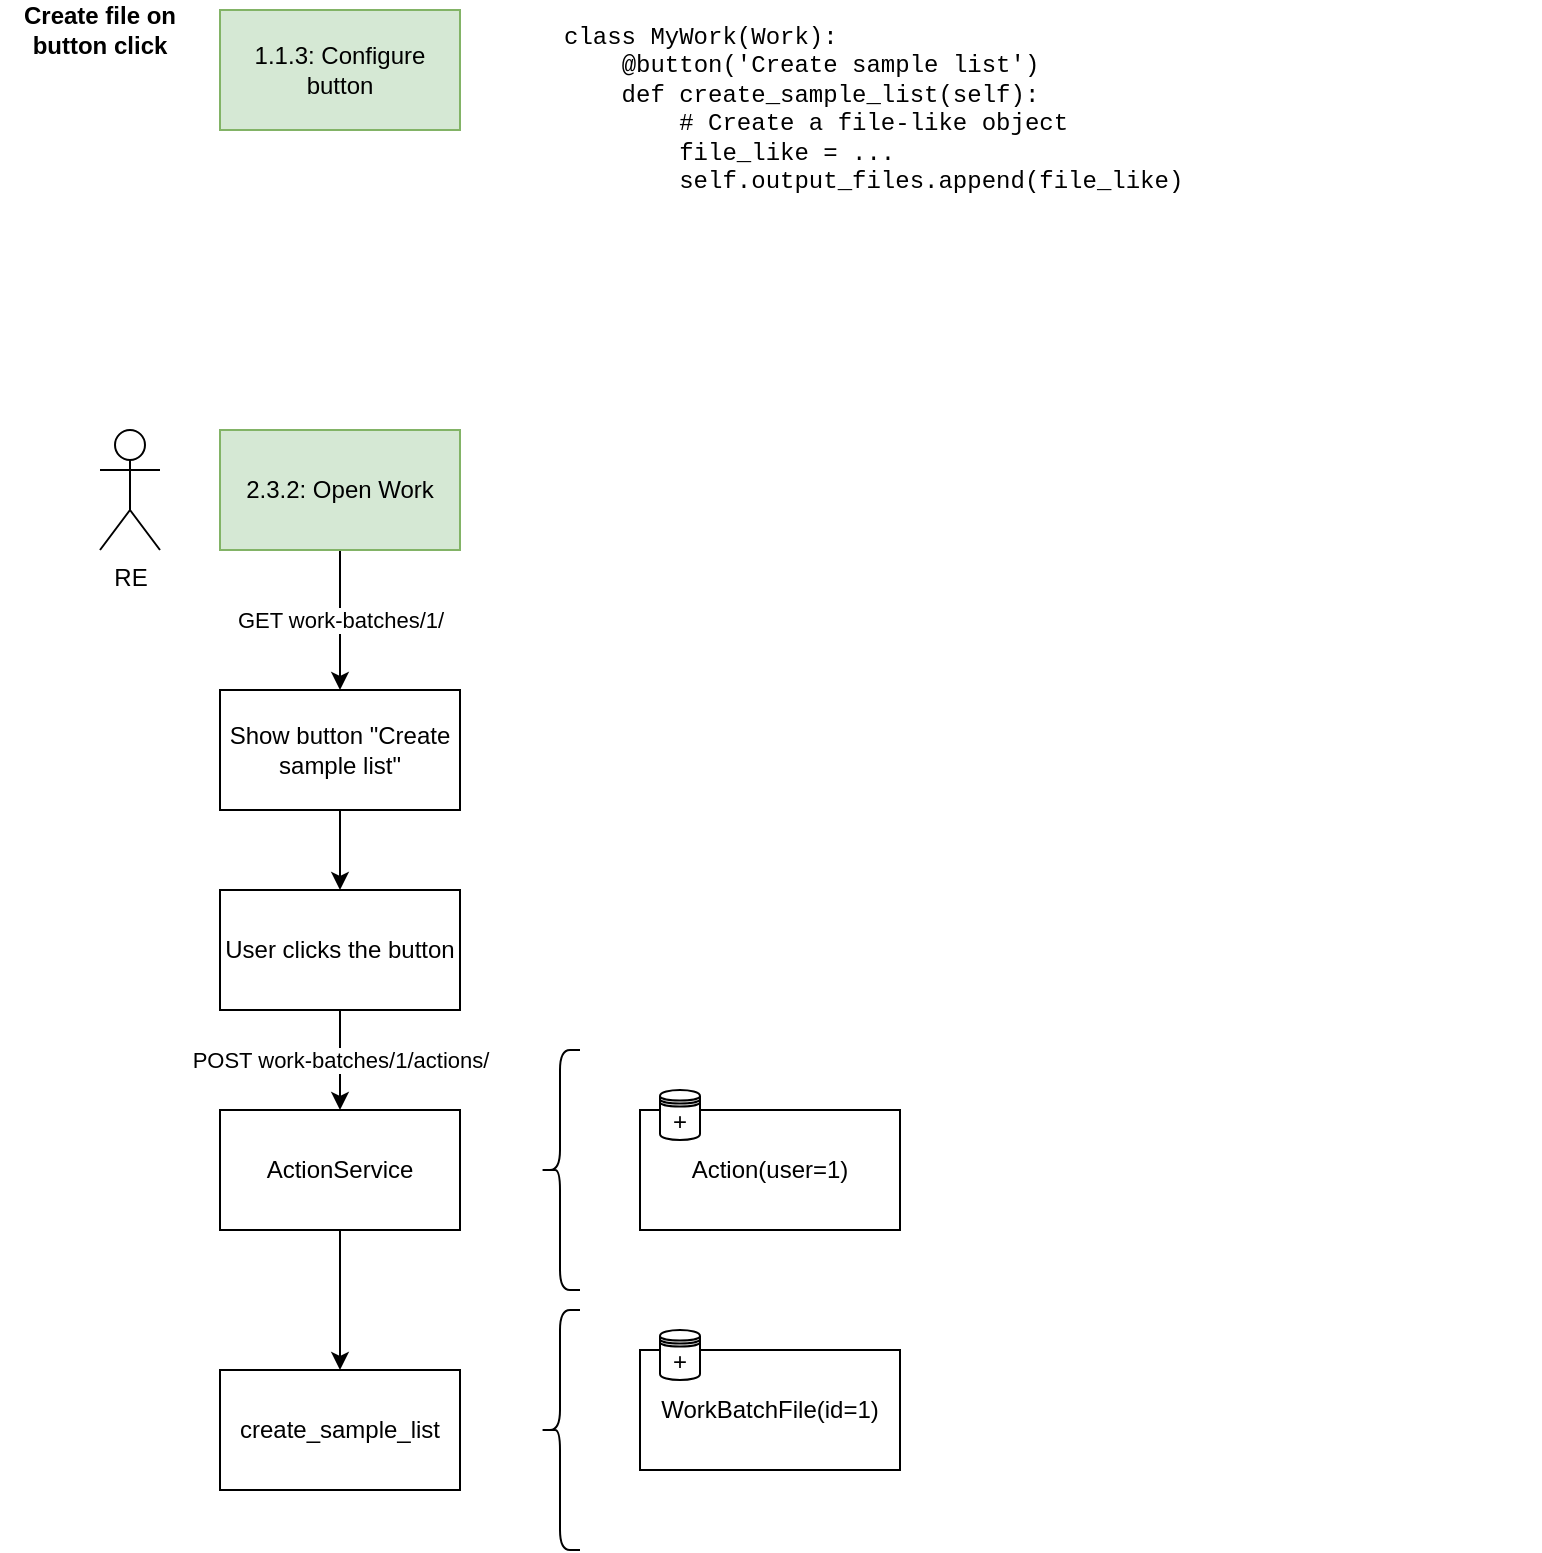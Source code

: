 <mxfile version="13.6.2" type="device"><diagram id="qno5E7S1u6ZEloGOzxo1" name="Page-1"><mxGraphModel dx="1355" dy="945" grid="1" gridSize="10" guides="1" tooltips="1" connect="1" arrows="1" fold="1" page="1" pageScale="1" pageWidth="850" pageHeight="1100" math="0" shadow="0"><root><mxCell id="0"/><mxCell id="1" parent="0"/><mxCell id="9x4BrfsMsgxv5zXt65Ix-3" value="GET work-batches/1/" style="edgeStyle=orthogonalEdgeStyle;rounded=0;orthogonalLoop=1;jettySize=auto;html=1;" parent="1" source="JcBsINajHItwWk2cT7IY-1" target="JcBsINajHItwWk2cT7IY-3" edge="1"><mxGeometry relative="1" as="geometry"/></mxCell><mxCell id="JcBsINajHItwWk2cT7IY-1" value="2.3.2: Open Work" style="rounded=0;whiteSpace=wrap;html=1;fillColor=#d5e8d4;strokeColor=#82b366;" parent="1" vertex="1"><mxGeometry x="130" y="260" width="120" height="60" as="geometry"/></mxCell><mxCell id="9x4BrfsMsgxv5zXt65Ix-6" value="" style="edgeStyle=orthogonalEdgeStyle;rounded=0;orthogonalLoop=1;jettySize=auto;html=1;" parent="1" source="JcBsINajHItwWk2cT7IY-3" target="9x4BrfsMsgxv5zXt65Ix-5" edge="1"><mxGeometry relative="1" as="geometry"/></mxCell><mxCell id="JcBsINajHItwWk2cT7IY-3" value="Show button &quot;Create sample list&quot;" style="rounded=0;whiteSpace=wrap;html=1;" parent="1" vertex="1"><mxGeometry x="130" y="390" width="120" height="60" as="geometry"/></mxCell><mxCell id="JcBsINajHItwWk2cT7IY-4" value="RE" style="shape=umlActor;verticalLabelPosition=bottom;verticalAlign=top;html=1;outlineConnect=0;" parent="1" vertex="1"><mxGeometry x="70" y="260" width="30" height="60" as="geometry"/></mxCell><mxCell id="JcBsINajHItwWk2cT7IY-10" value="Create file on button click" style="text;html=1;strokeColor=none;fillColor=none;align=center;verticalAlign=middle;whiteSpace=wrap;rounded=0;fontStyle=1" parent="1" vertex="1"><mxGeometry x="20" y="50" width="100" height="20" as="geometry"/></mxCell><mxCell id="XIQjRwWFqcnVxwN1p62x-1" value="&lt;div&gt;class MyWork(Work):&lt;/div&gt;&lt;div&gt;&amp;nbsp; &amp;nbsp;&amp;nbsp;&lt;span&gt;@button('Create sample list')&lt;/span&gt;&lt;/div&gt;&lt;div&gt;&amp;nbsp; &amp;nbsp; def create_sample_list(self):&lt;/div&gt;&lt;div&gt;&amp;nbsp; &amp;nbsp; &amp;nbsp; &amp;nbsp; # Create a file-like object&lt;/div&gt;&lt;div&gt;&amp;nbsp; &amp;nbsp; &amp;nbsp; &amp;nbsp; file_like = ...&lt;/div&gt;&lt;div&gt;&amp;nbsp; &amp;nbsp; &amp;nbsp; &amp;nbsp; self.output_files.append(file_like)&lt;/div&gt;" style="rounded=1;whiteSpace=wrap;html=1;align=left;strokeColor=none;verticalAlign=top;fontFamily=Courier New;" parent="1" vertex="1"><mxGeometry x="300" y="50" width="490" height="140" as="geometry"/></mxCell><mxCell id="9x4BrfsMsgxv5zXt65Ix-1" value="1.1.3: Configure button" style="rounded=0;whiteSpace=wrap;html=1;fillColor=#d5e8d4;strokeColor=#82b366;" parent="1" vertex="1"><mxGeometry x="130" y="50" width="120" height="60" as="geometry"/></mxCell><mxCell id="9x4BrfsMsgxv5zXt65Ix-8" value="POST work-batches/1/actions/" style="edgeStyle=orthogonalEdgeStyle;rounded=0;orthogonalLoop=1;jettySize=auto;html=1;" parent="1" source="9x4BrfsMsgxv5zXt65Ix-5" target="9x4BrfsMsgxv5zXt65Ix-7" edge="1"><mxGeometry relative="1" as="geometry"/></mxCell><mxCell id="9x4BrfsMsgxv5zXt65Ix-5" value="User clicks the button" style="whiteSpace=wrap;html=1;rounded=0;" parent="1" vertex="1"><mxGeometry x="130" y="490" width="120" height="60" as="geometry"/></mxCell><mxCell id="Uvssyl4SZYgv_ebN1g7a-26" value="" style="edgeStyle=orthogonalEdgeStyle;rounded=0;orthogonalLoop=1;jettySize=auto;html=1;" edge="1" parent="1" source="9x4BrfsMsgxv5zXt65Ix-7" target="Uvssyl4SZYgv_ebN1g7a-25"><mxGeometry relative="1" as="geometry"/></mxCell><mxCell id="9x4BrfsMsgxv5zXt65Ix-7" value="ActionService" style="whiteSpace=wrap;html=1;rounded=0;" parent="1" vertex="1"><mxGeometry x="130" y="600" width="120" height="60" as="geometry"/></mxCell><mxCell id="Uvssyl4SZYgv_ebN1g7a-7" value="Action(user=1)" style="rounded=0;whiteSpace=wrap;html=1;fontSize=12;" vertex="1" parent="1"><mxGeometry x="340" y="600" width="130" height="60" as="geometry"/></mxCell><mxCell id="Uvssyl4SZYgv_ebN1g7a-20" value="+" style="shape=datastore;whiteSpace=wrap;html=1;fontSize=12;" vertex="1" parent="1"><mxGeometry x="350" y="590" width="20" height="25" as="geometry"/></mxCell><mxCell id="Uvssyl4SZYgv_ebN1g7a-22" value="" style="shape=curlyBracket;whiteSpace=wrap;html=1;rounded=1;" vertex="1" parent="1"><mxGeometry x="290" y="570" width="20" height="120" as="geometry"/></mxCell><mxCell id="Uvssyl4SZYgv_ebN1g7a-25" value="create_sample_list" style="whiteSpace=wrap;html=1;rounded=0;" vertex="1" parent="1"><mxGeometry x="130" y="730" width="120" height="60" as="geometry"/></mxCell><mxCell id="Uvssyl4SZYgv_ebN1g7a-27" value="" style="shape=curlyBracket;whiteSpace=wrap;html=1;rounded=1;" vertex="1" parent="1"><mxGeometry x="290" y="700" width="20" height="120" as="geometry"/></mxCell><mxCell id="Uvssyl4SZYgv_ebN1g7a-28" value="WorkBatchFile(id=1)" style="rounded=0;whiteSpace=wrap;html=1;fontSize=12;" vertex="1" parent="1"><mxGeometry x="340" y="720" width="130" height="60" as="geometry"/></mxCell><mxCell id="Uvssyl4SZYgv_ebN1g7a-29" value="+" style="shape=datastore;whiteSpace=wrap;html=1;fontSize=12;" vertex="1" parent="1"><mxGeometry x="350" y="710" width="20" height="25" as="geometry"/></mxCell></root></mxGraphModel></diagram></mxfile>